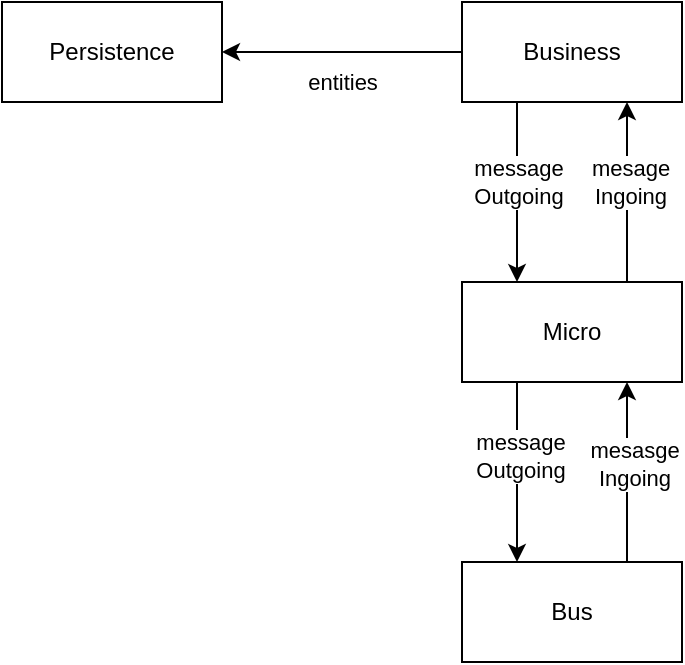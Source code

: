 <mxfile version="25.0.3">
  <diagram name="Page-1" id="oB8MHlwppOr-tE6rPpJF">
    <mxGraphModel grid="1" page="1" gridSize="10" guides="1" tooltips="1" connect="1" arrows="1" fold="1" pageScale="1" pageWidth="1169" pageHeight="1654" math="0" shadow="0">
      <root>
        <mxCell id="0" />
        <mxCell id="1" parent="0" />
        <mxCell id="eXQPlTZvWFYznu4N8apm-16" style="edgeStyle=orthogonalEdgeStyle;rounded=0;orthogonalLoop=1;jettySize=auto;html=1;exitX=0.25;exitY=1;exitDx=0;exitDy=0;entryX=0.25;entryY=0;entryDx=0;entryDy=0;" edge="1" parent="1" source="eXQPlTZvWFYznu4N8apm-12" target="eXQPlTZvWFYznu4N8apm-13">
          <mxGeometry relative="1" as="geometry" />
        </mxCell>
        <mxCell id="eXQPlTZvWFYznu4N8apm-17" value="message&lt;div&gt;Outgoing&lt;/div&gt;" style="edgeLabel;html=1;align=center;verticalAlign=middle;resizable=0;points=[];" connectable="0" vertex="1" parent="eXQPlTZvWFYznu4N8apm-16">
          <mxGeometry x="-0.178" y="1" relative="1" as="geometry">
            <mxPoint as="offset" />
          </mxGeometry>
        </mxCell>
        <mxCell id="mv5gYA5048FR4Zf3MTZN-10" style="edgeStyle=orthogonalEdgeStyle;rounded=0;orthogonalLoop=1;jettySize=auto;html=1;exitX=0.75;exitY=0;exitDx=0;exitDy=0;entryX=0.75;entryY=1;entryDx=0;entryDy=0;" edge="1" parent="1" source="eXQPlTZvWFYznu4N8apm-12" target="eXQPlTZvWFYznu4N8apm-26">
          <mxGeometry relative="1" as="geometry" />
        </mxCell>
        <mxCell id="mv5gYA5048FR4Zf3MTZN-11" value="mesage&lt;div&gt;Ingoing&lt;/div&gt;" style="edgeLabel;html=1;align=center;verticalAlign=middle;resizable=0;points=[];" connectable="0" vertex="1" parent="mv5gYA5048FR4Zf3MTZN-10">
          <mxGeometry x="0.222" relative="1" as="geometry">
            <mxPoint x="1" y="5" as="offset" />
          </mxGeometry>
        </mxCell>
        <mxCell id="eXQPlTZvWFYznu4N8apm-12" value="Micro" style="html=1;whiteSpace=wrap;" vertex="1" parent="1">
          <mxGeometry x="530" y="320" width="110" height="50" as="geometry" />
        </mxCell>
        <mxCell id="eXQPlTZvWFYznu4N8apm-20" style="edgeStyle=orthogonalEdgeStyle;rounded=0;orthogonalLoop=1;jettySize=auto;html=1;exitX=0.75;exitY=0;exitDx=0;exitDy=0;entryX=0.75;entryY=1;entryDx=0;entryDy=0;" edge="1" parent="1" source="eXQPlTZvWFYznu4N8apm-13" target="eXQPlTZvWFYznu4N8apm-12">
          <mxGeometry relative="1" as="geometry" />
        </mxCell>
        <mxCell id="eXQPlTZvWFYznu4N8apm-21" value="mesasge&lt;div&gt;Ingoing&lt;/div&gt;" style="edgeLabel;html=1;align=center;verticalAlign=middle;resizable=0;points=[];" connectable="0" vertex="1" parent="eXQPlTZvWFYznu4N8apm-20">
          <mxGeometry x="0.089" y="-2" relative="1" as="geometry">
            <mxPoint x="1" as="offset" />
          </mxGeometry>
        </mxCell>
        <mxCell id="eXQPlTZvWFYznu4N8apm-13" value="Bus" style="html=1;whiteSpace=wrap;" vertex="1" parent="1">
          <mxGeometry x="530" y="460" width="110" height="50" as="geometry" />
        </mxCell>
        <mxCell id="eXQPlTZvWFYznu4N8apm-22" value="Persistence" style="html=1;whiteSpace=wrap;" vertex="1" parent="1">
          <mxGeometry x="300" y="180" width="110" height="50" as="geometry" />
        </mxCell>
        <mxCell id="mv5gYA5048FR4Zf3MTZN-1" style="edgeStyle=orthogonalEdgeStyle;rounded=0;orthogonalLoop=1;jettySize=auto;html=1;entryX=1;entryY=0.5;entryDx=0;entryDy=0;" edge="1" parent="1" source="eXQPlTZvWFYznu4N8apm-26" target="eXQPlTZvWFYznu4N8apm-22">
          <mxGeometry relative="1" as="geometry" />
        </mxCell>
        <mxCell id="mv5gYA5048FR4Zf3MTZN-2" value="entities" style="edgeLabel;html=1;align=center;verticalAlign=middle;resizable=0;points=[];" connectable="0" vertex="1" parent="mv5gYA5048FR4Zf3MTZN-1">
          <mxGeometry x="0.317" y="-2" relative="1" as="geometry">
            <mxPoint x="19" y="17" as="offset" />
          </mxGeometry>
        </mxCell>
        <mxCell id="mv5gYA5048FR4Zf3MTZN-8" style="edgeStyle=orthogonalEdgeStyle;rounded=0;orthogonalLoop=1;jettySize=auto;html=1;exitX=0.25;exitY=1;exitDx=0;exitDy=0;entryX=0.25;entryY=0;entryDx=0;entryDy=0;" edge="1" parent="1" source="eXQPlTZvWFYznu4N8apm-26" target="eXQPlTZvWFYznu4N8apm-12">
          <mxGeometry relative="1" as="geometry" />
        </mxCell>
        <mxCell id="mv5gYA5048FR4Zf3MTZN-9" value="message&lt;div&gt;Outgoing&lt;/div&gt;" style="edgeLabel;html=1;align=center;verticalAlign=middle;resizable=0;points=[];" connectable="0" vertex="1" parent="mv5gYA5048FR4Zf3MTZN-8">
          <mxGeometry x="0.178" relative="1" as="geometry">
            <mxPoint y="-13" as="offset" />
          </mxGeometry>
        </mxCell>
        <mxCell id="eXQPlTZvWFYznu4N8apm-26" value="Business" style="html=1;whiteSpace=wrap;" vertex="1" parent="1">
          <mxGeometry x="530" y="180" width="110" height="50" as="geometry" />
        </mxCell>
      </root>
    </mxGraphModel>
  </diagram>
</mxfile>

